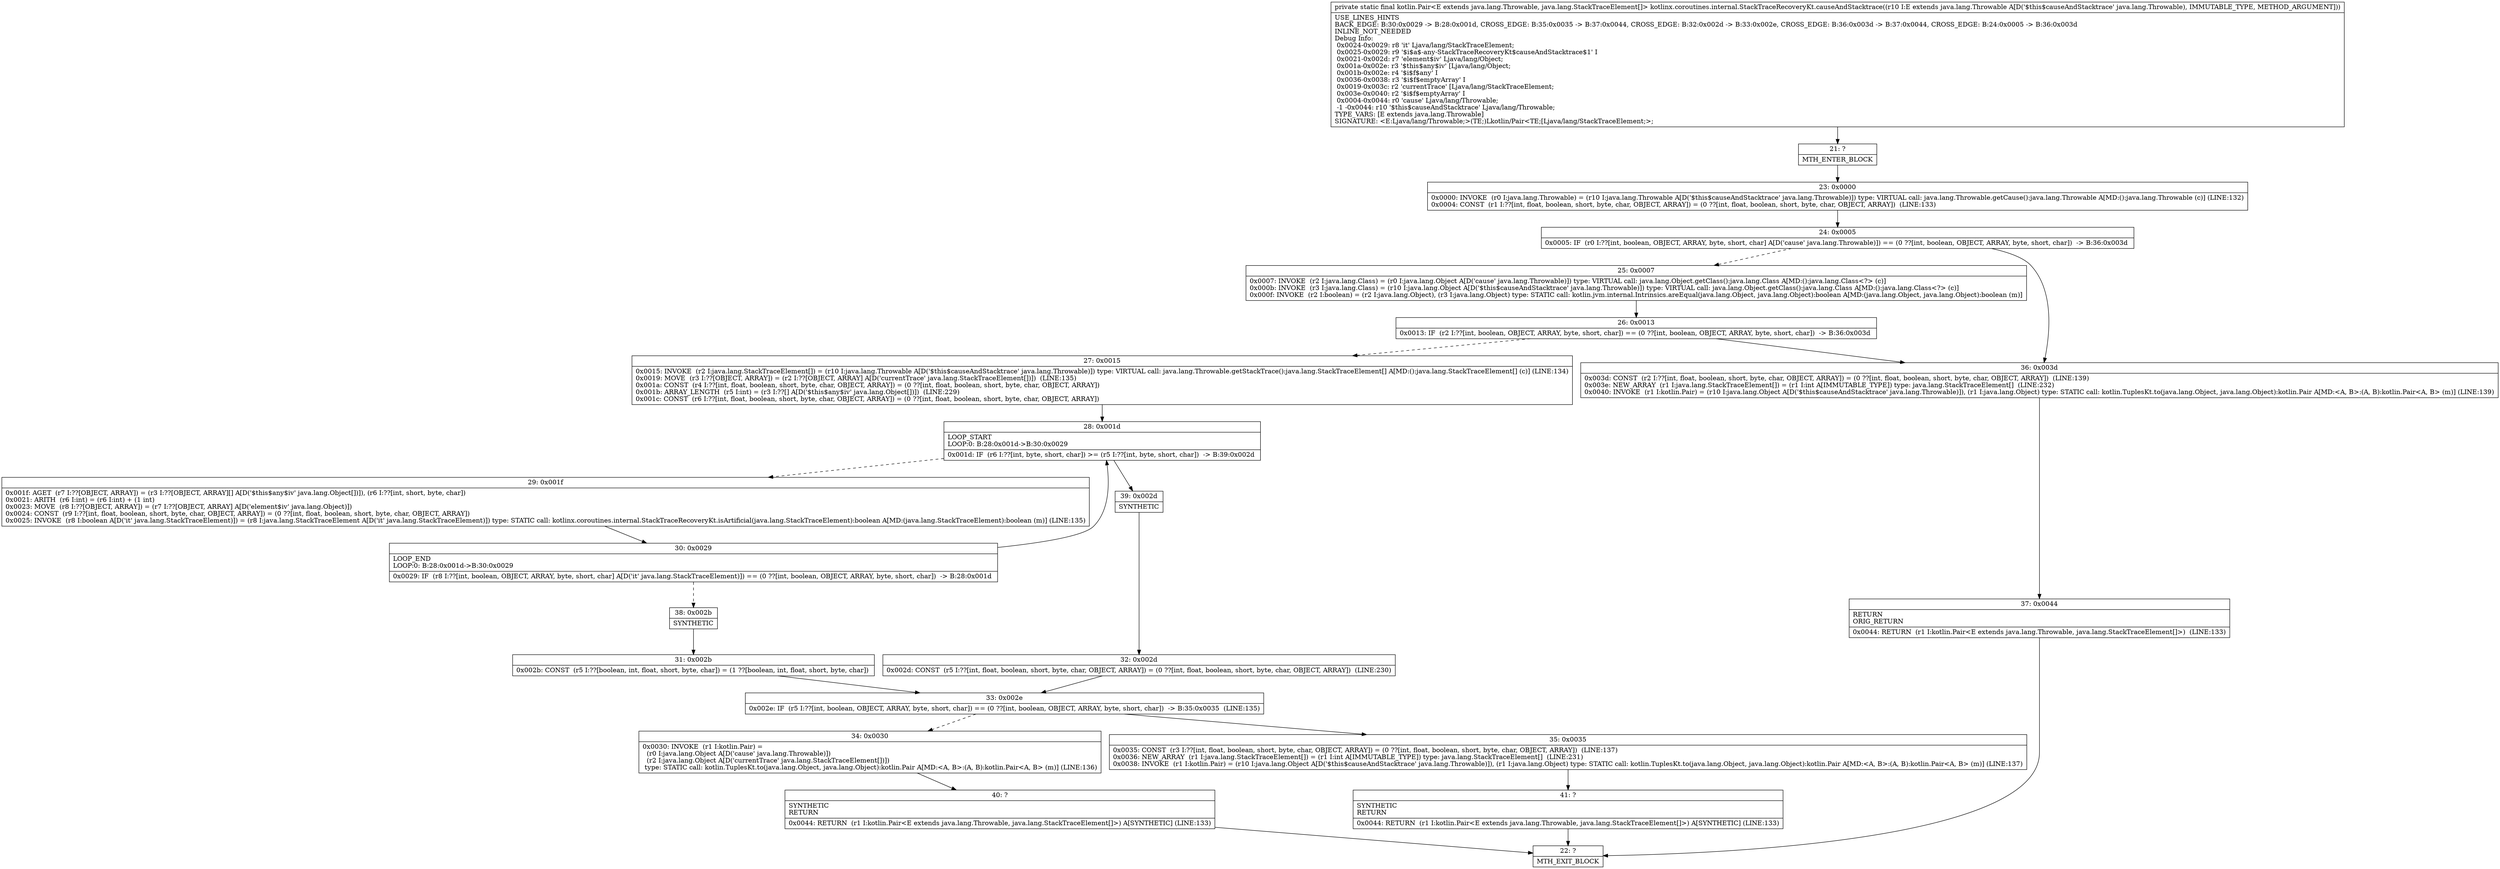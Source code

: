 digraph "CFG forkotlinx.coroutines.internal.StackTraceRecoveryKt.causeAndStacktrace(Ljava\/lang\/Throwable;)Lkotlin\/Pair;" {
Node_21 [shape=record,label="{21\:\ ?|MTH_ENTER_BLOCK\l}"];
Node_23 [shape=record,label="{23\:\ 0x0000|0x0000: INVOKE  (r0 I:java.lang.Throwable) = (r10 I:java.lang.Throwable A[D('$this$causeAndStacktrace' java.lang.Throwable)]) type: VIRTUAL call: java.lang.Throwable.getCause():java.lang.Throwable A[MD:():java.lang.Throwable (c)] (LINE:132)\l0x0004: CONST  (r1 I:??[int, float, boolean, short, byte, char, OBJECT, ARRAY]) = (0 ??[int, float, boolean, short, byte, char, OBJECT, ARRAY])  (LINE:133)\l}"];
Node_24 [shape=record,label="{24\:\ 0x0005|0x0005: IF  (r0 I:??[int, boolean, OBJECT, ARRAY, byte, short, char] A[D('cause' java.lang.Throwable)]) == (0 ??[int, boolean, OBJECT, ARRAY, byte, short, char])  \-\> B:36:0x003d \l}"];
Node_25 [shape=record,label="{25\:\ 0x0007|0x0007: INVOKE  (r2 I:java.lang.Class) = (r0 I:java.lang.Object A[D('cause' java.lang.Throwable)]) type: VIRTUAL call: java.lang.Object.getClass():java.lang.Class A[MD:():java.lang.Class\<?\> (c)]\l0x000b: INVOKE  (r3 I:java.lang.Class) = (r10 I:java.lang.Object A[D('$this$causeAndStacktrace' java.lang.Throwable)]) type: VIRTUAL call: java.lang.Object.getClass():java.lang.Class A[MD:():java.lang.Class\<?\> (c)]\l0x000f: INVOKE  (r2 I:boolean) = (r2 I:java.lang.Object), (r3 I:java.lang.Object) type: STATIC call: kotlin.jvm.internal.Intrinsics.areEqual(java.lang.Object, java.lang.Object):boolean A[MD:(java.lang.Object, java.lang.Object):boolean (m)]\l}"];
Node_26 [shape=record,label="{26\:\ 0x0013|0x0013: IF  (r2 I:??[int, boolean, OBJECT, ARRAY, byte, short, char]) == (0 ??[int, boolean, OBJECT, ARRAY, byte, short, char])  \-\> B:36:0x003d \l}"];
Node_27 [shape=record,label="{27\:\ 0x0015|0x0015: INVOKE  (r2 I:java.lang.StackTraceElement[]) = (r10 I:java.lang.Throwable A[D('$this$causeAndStacktrace' java.lang.Throwable)]) type: VIRTUAL call: java.lang.Throwable.getStackTrace():java.lang.StackTraceElement[] A[MD:():java.lang.StackTraceElement[] (c)] (LINE:134)\l0x0019: MOVE  (r3 I:??[OBJECT, ARRAY]) = (r2 I:??[OBJECT, ARRAY] A[D('currentTrace' java.lang.StackTraceElement[])])  (LINE:135)\l0x001a: CONST  (r4 I:??[int, float, boolean, short, byte, char, OBJECT, ARRAY]) = (0 ??[int, float, boolean, short, byte, char, OBJECT, ARRAY]) \l0x001b: ARRAY_LENGTH  (r5 I:int) = (r3 I:??[] A[D('$this$any$iv' java.lang.Object[])])  (LINE:229)\l0x001c: CONST  (r6 I:??[int, float, boolean, short, byte, char, OBJECT, ARRAY]) = (0 ??[int, float, boolean, short, byte, char, OBJECT, ARRAY]) \l}"];
Node_28 [shape=record,label="{28\:\ 0x001d|LOOP_START\lLOOP:0: B:28:0x001d\-\>B:30:0x0029\l|0x001d: IF  (r6 I:??[int, byte, short, char]) \>= (r5 I:??[int, byte, short, char])  \-\> B:39:0x002d \l}"];
Node_29 [shape=record,label="{29\:\ 0x001f|0x001f: AGET  (r7 I:??[OBJECT, ARRAY]) = (r3 I:??[OBJECT, ARRAY][] A[D('$this$any$iv' java.lang.Object[])]), (r6 I:??[int, short, byte, char]) \l0x0021: ARITH  (r6 I:int) = (r6 I:int) + (1 int) \l0x0023: MOVE  (r8 I:??[OBJECT, ARRAY]) = (r7 I:??[OBJECT, ARRAY] A[D('element$iv' java.lang.Object)]) \l0x0024: CONST  (r9 I:??[int, float, boolean, short, byte, char, OBJECT, ARRAY]) = (0 ??[int, float, boolean, short, byte, char, OBJECT, ARRAY]) \l0x0025: INVOKE  (r8 I:boolean A[D('it' java.lang.StackTraceElement)]) = (r8 I:java.lang.StackTraceElement A[D('it' java.lang.StackTraceElement)]) type: STATIC call: kotlinx.coroutines.internal.StackTraceRecoveryKt.isArtificial(java.lang.StackTraceElement):boolean A[MD:(java.lang.StackTraceElement):boolean (m)] (LINE:135)\l}"];
Node_30 [shape=record,label="{30\:\ 0x0029|LOOP_END\lLOOP:0: B:28:0x001d\-\>B:30:0x0029\l|0x0029: IF  (r8 I:??[int, boolean, OBJECT, ARRAY, byte, short, char] A[D('it' java.lang.StackTraceElement)]) == (0 ??[int, boolean, OBJECT, ARRAY, byte, short, char])  \-\> B:28:0x001d \l}"];
Node_38 [shape=record,label="{38\:\ 0x002b|SYNTHETIC\l}"];
Node_31 [shape=record,label="{31\:\ 0x002b|0x002b: CONST  (r5 I:??[boolean, int, float, short, byte, char]) = (1 ??[boolean, int, float, short, byte, char]) \l}"];
Node_33 [shape=record,label="{33\:\ 0x002e|0x002e: IF  (r5 I:??[int, boolean, OBJECT, ARRAY, byte, short, char]) == (0 ??[int, boolean, OBJECT, ARRAY, byte, short, char])  \-\> B:35:0x0035  (LINE:135)\l}"];
Node_34 [shape=record,label="{34\:\ 0x0030|0x0030: INVOKE  (r1 I:kotlin.Pair) = \l  (r0 I:java.lang.Object A[D('cause' java.lang.Throwable)])\l  (r2 I:java.lang.Object A[D('currentTrace' java.lang.StackTraceElement[])])\l type: STATIC call: kotlin.TuplesKt.to(java.lang.Object, java.lang.Object):kotlin.Pair A[MD:\<A, B\>:(A, B):kotlin.Pair\<A, B\> (m)] (LINE:136)\l}"];
Node_40 [shape=record,label="{40\:\ ?|SYNTHETIC\lRETURN\l|0x0044: RETURN  (r1 I:kotlin.Pair\<E extends java.lang.Throwable, java.lang.StackTraceElement[]\>) A[SYNTHETIC] (LINE:133)\l}"];
Node_22 [shape=record,label="{22\:\ ?|MTH_EXIT_BLOCK\l}"];
Node_35 [shape=record,label="{35\:\ 0x0035|0x0035: CONST  (r3 I:??[int, float, boolean, short, byte, char, OBJECT, ARRAY]) = (0 ??[int, float, boolean, short, byte, char, OBJECT, ARRAY])  (LINE:137)\l0x0036: NEW_ARRAY  (r1 I:java.lang.StackTraceElement[]) = (r1 I:int A[IMMUTABLE_TYPE]) type: java.lang.StackTraceElement[]  (LINE:231)\l0x0038: INVOKE  (r1 I:kotlin.Pair) = (r10 I:java.lang.Object A[D('$this$causeAndStacktrace' java.lang.Throwable)]), (r1 I:java.lang.Object) type: STATIC call: kotlin.TuplesKt.to(java.lang.Object, java.lang.Object):kotlin.Pair A[MD:\<A, B\>:(A, B):kotlin.Pair\<A, B\> (m)] (LINE:137)\l}"];
Node_41 [shape=record,label="{41\:\ ?|SYNTHETIC\lRETURN\l|0x0044: RETURN  (r1 I:kotlin.Pair\<E extends java.lang.Throwable, java.lang.StackTraceElement[]\>) A[SYNTHETIC] (LINE:133)\l}"];
Node_39 [shape=record,label="{39\:\ 0x002d|SYNTHETIC\l}"];
Node_32 [shape=record,label="{32\:\ 0x002d|0x002d: CONST  (r5 I:??[int, float, boolean, short, byte, char, OBJECT, ARRAY]) = (0 ??[int, float, boolean, short, byte, char, OBJECT, ARRAY])  (LINE:230)\l}"];
Node_36 [shape=record,label="{36\:\ 0x003d|0x003d: CONST  (r2 I:??[int, float, boolean, short, byte, char, OBJECT, ARRAY]) = (0 ??[int, float, boolean, short, byte, char, OBJECT, ARRAY])  (LINE:139)\l0x003e: NEW_ARRAY  (r1 I:java.lang.StackTraceElement[]) = (r1 I:int A[IMMUTABLE_TYPE]) type: java.lang.StackTraceElement[]  (LINE:232)\l0x0040: INVOKE  (r1 I:kotlin.Pair) = (r10 I:java.lang.Object A[D('$this$causeAndStacktrace' java.lang.Throwable)]), (r1 I:java.lang.Object) type: STATIC call: kotlin.TuplesKt.to(java.lang.Object, java.lang.Object):kotlin.Pair A[MD:\<A, B\>:(A, B):kotlin.Pair\<A, B\> (m)] (LINE:139)\l}"];
Node_37 [shape=record,label="{37\:\ 0x0044|RETURN\lORIG_RETURN\l|0x0044: RETURN  (r1 I:kotlin.Pair\<E extends java.lang.Throwable, java.lang.StackTraceElement[]\>)  (LINE:133)\l}"];
MethodNode[shape=record,label="{private static final kotlin.Pair\<E extends java.lang.Throwable, java.lang.StackTraceElement[]\> kotlinx.coroutines.internal.StackTraceRecoveryKt.causeAndStacktrace((r10 I:E extends java.lang.Throwable A[D('$this$causeAndStacktrace' java.lang.Throwable), IMMUTABLE_TYPE, METHOD_ARGUMENT]))  | USE_LINES_HINTS\lBACK_EDGE: B:30:0x0029 \-\> B:28:0x001d, CROSS_EDGE: B:35:0x0035 \-\> B:37:0x0044, CROSS_EDGE: B:32:0x002d \-\> B:33:0x002e, CROSS_EDGE: B:36:0x003d \-\> B:37:0x0044, CROSS_EDGE: B:24:0x0005 \-\> B:36:0x003d\lINLINE_NOT_NEEDED\lDebug Info:\l  0x0024\-0x0029: r8 'it' Ljava\/lang\/StackTraceElement;\l  0x0025\-0x0029: r9 '$i$a$\-any\-StackTraceRecoveryKt$causeAndStacktrace$1' I\l  0x0021\-0x002d: r7 'element$iv' Ljava\/lang\/Object;\l  0x001a\-0x002e: r3 '$this$any$iv' [Ljava\/lang\/Object;\l  0x001b\-0x002e: r4 '$i$f$any' I\l  0x0036\-0x0038: r3 '$i$f$emptyArray' I\l  0x0019\-0x003c: r2 'currentTrace' [Ljava\/lang\/StackTraceElement;\l  0x003e\-0x0040: r2 '$i$f$emptyArray' I\l  0x0004\-0x0044: r0 'cause' Ljava\/lang\/Throwable;\l  \-1 \-0x0044: r10 '$this$causeAndStacktrace' Ljava\/lang\/Throwable;\lTYPE_VARS: [E extends java.lang.Throwable]\lSIGNATURE: \<E:Ljava\/lang\/Throwable;\>(TE;)Lkotlin\/Pair\<TE;[Ljava\/lang\/StackTraceElement;\>;\l}"];
MethodNode -> Node_21;Node_21 -> Node_23;
Node_23 -> Node_24;
Node_24 -> Node_25[style=dashed];
Node_24 -> Node_36;
Node_25 -> Node_26;
Node_26 -> Node_27[style=dashed];
Node_26 -> Node_36;
Node_27 -> Node_28;
Node_28 -> Node_29[style=dashed];
Node_28 -> Node_39;
Node_29 -> Node_30;
Node_30 -> Node_28;
Node_30 -> Node_38[style=dashed];
Node_38 -> Node_31;
Node_31 -> Node_33;
Node_33 -> Node_34[style=dashed];
Node_33 -> Node_35;
Node_34 -> Node_40;
Node_40 -> Node_22;
Node_35 -> Node_41;
Node_41 -> Node_22;
Node_39 -> Node_32;
Node_32 -> Node_33;
Node_36 -> Node_37;
Node_37 -> Node_22;
}

